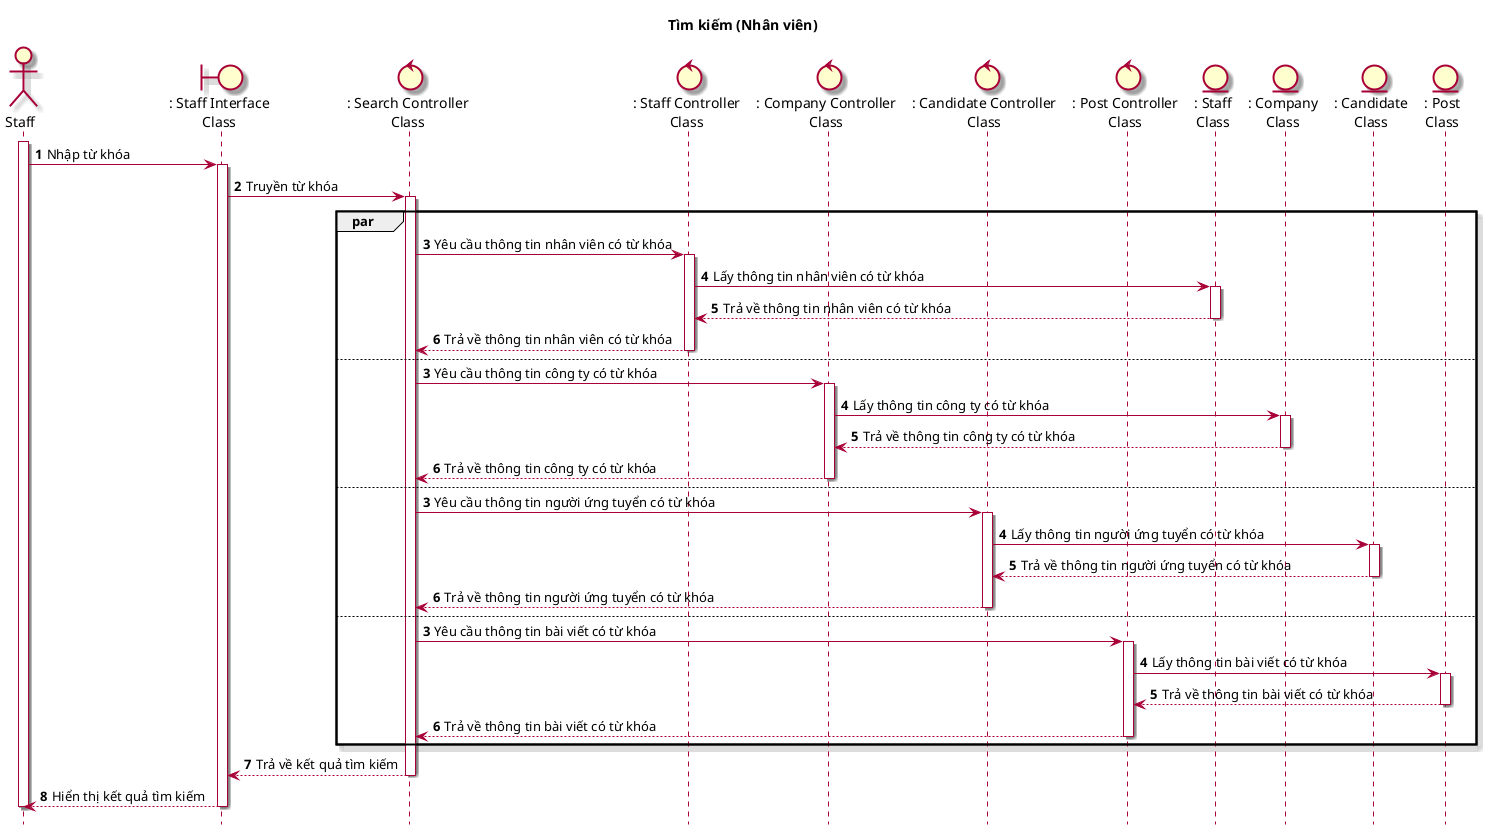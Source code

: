 @startuml SeqTimKiem(staff)

skin rose
hide footbox

title Tìm kiếm (Nhân viên)

actor Staff as staff
boundary ": Staff Interface\nClass" as staffInterface
control ": Search Controller\nClass" as searchController
control ": Staff Controller\nClass" as staffController
control ": Company Controller\nClass" as companyController
control ": Candidate Controller\nClass" as candidateController
control ": Post Controller\nClass" as postController
entity ": Staff\nClass" as staffClass
entity ": Company\nClass" as companyClass
entity ": Candidate\nClass" as candidateClass
entity ": Post\nClass" as postClass

autonumber
staff++
staff -> staffInterface++: Nhập từ khóa
staffInterface -> searchController++: Truyền từ khóa
par
    searchController -> staffController++: Yêu cầu thông tin nhân viên có từ khóa
    staffController -> staffClass++: Lấy thông tin nhân viên có từ khóa
    staffClass --> staffController--: Trả về thông tin nhân viên có từ khóa
    staffController --> searchController--: Trả về thông tin nhân viên có từ khóa
else
    autonumber 3
    searchController -> companyController++: Yêu cầu thông tin công ty có từ khóa
    companyController -> companyClass++: Lấy thông tin công ty có từ khóa
    companyClass --> companyController--: Trả về thông tin công ty có từ khóa
    companyController --> searchController--: Trả về thông tin công ty có từ khóa
else
    autonumber 3
    searchController -> candidateController++: Yêu cầu thông tin người ứng tuyển có từ khóa
    candidateController -> candidateClass++: Lấy thông tin người ứng tuyển có từ khóa
    candidateClass --> candidateController--: Trả về thông tin người ứng tuyển có từ khóa
    candidateController --> searchController--: Trả về thông tin người ứng tuyển có từ khóa
else
    autonumber 3
    searchController -> postController++: Yêu cầu thông tin bài viết có từ khóa
    postController -> postClass++: Lấy thông tin bài viết có từ khóa
    postClass --> postController--: Trả về thông tin bài viết có từ khóa
    postController --> searchController--: Trả về thông tin bài viết có từ khóa
end
searchController --> staffInterface--: Trả về kết quả tìm kiếm
staffInterface --> staff--: Hiển thị kết quả tìm kiếm
staff--
@enduml